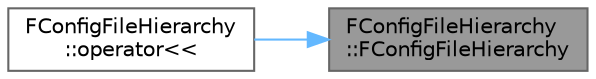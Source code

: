 digraph "FConfigFileHierarchy::FConfigFileHierarchy"
{
 // INTERACTIVE_SVG=YES
 // LATEX_PDF_SIZE
  bgcolor="transparent";
  edge [fontname=Helvetica,fontsize=10,labelfontname=Helvetica,labelfontsize=10];
  node [fontname=Helvetica,fontsize=10,shape=box,height=0.2,width=0.4];
  rankdir="RL";
  Node1 [id="Node000001",label="FConfigFileHierarchy\l::FConfigFileHierarchy",height=0.2,width=0.4,color="gray40", fillcolor="grey60", style="filled", fontcolor="black",tooltip=" "];
  Node1 -> Node2 [id="edge1_Node000001_Node000002",dir="back",color="steelblue1",style="solid",tooltip=" "];
  Node2 [id="Node000002",label="FConfigFileHierarchy\l::operator\<\<",height=0.2,width=0.4,color="grey40", fillcolor="white", style="filled",URL="$d3/d87/classFConfigFileHierarchy.html#ac0a1ea66bc1b42af92900ab4e6385644",tooltip=" "];
}
